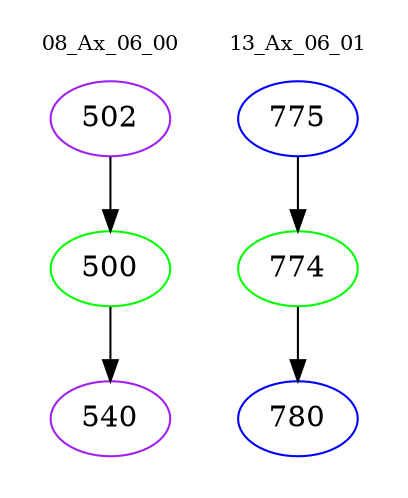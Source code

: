 digraph{
subgraph cluster_0 {
color = white
label = "08_Ax_06_00";
fontsize=10;
T0_502 [label="502", color="purple"]
T0_502 -> T0_500 [color="black"]
T0_500 [label="500", color="green"]
T0_500 -> T0_540 [color="black"]
T0_540 [label="540", color="purple"]
}
subgraph cluster_1 {
color = white
label = "13_Ax_06_01";
fontsize=10;
T1_775 [label="775", color="blue"]
T1_775 -> T1_774 [color="black"]
T1_774 [label="774", color="green"]
T1_774 -> T1_780 [color="black"]
T1_780 [label="780", color="blue"]
}
}
